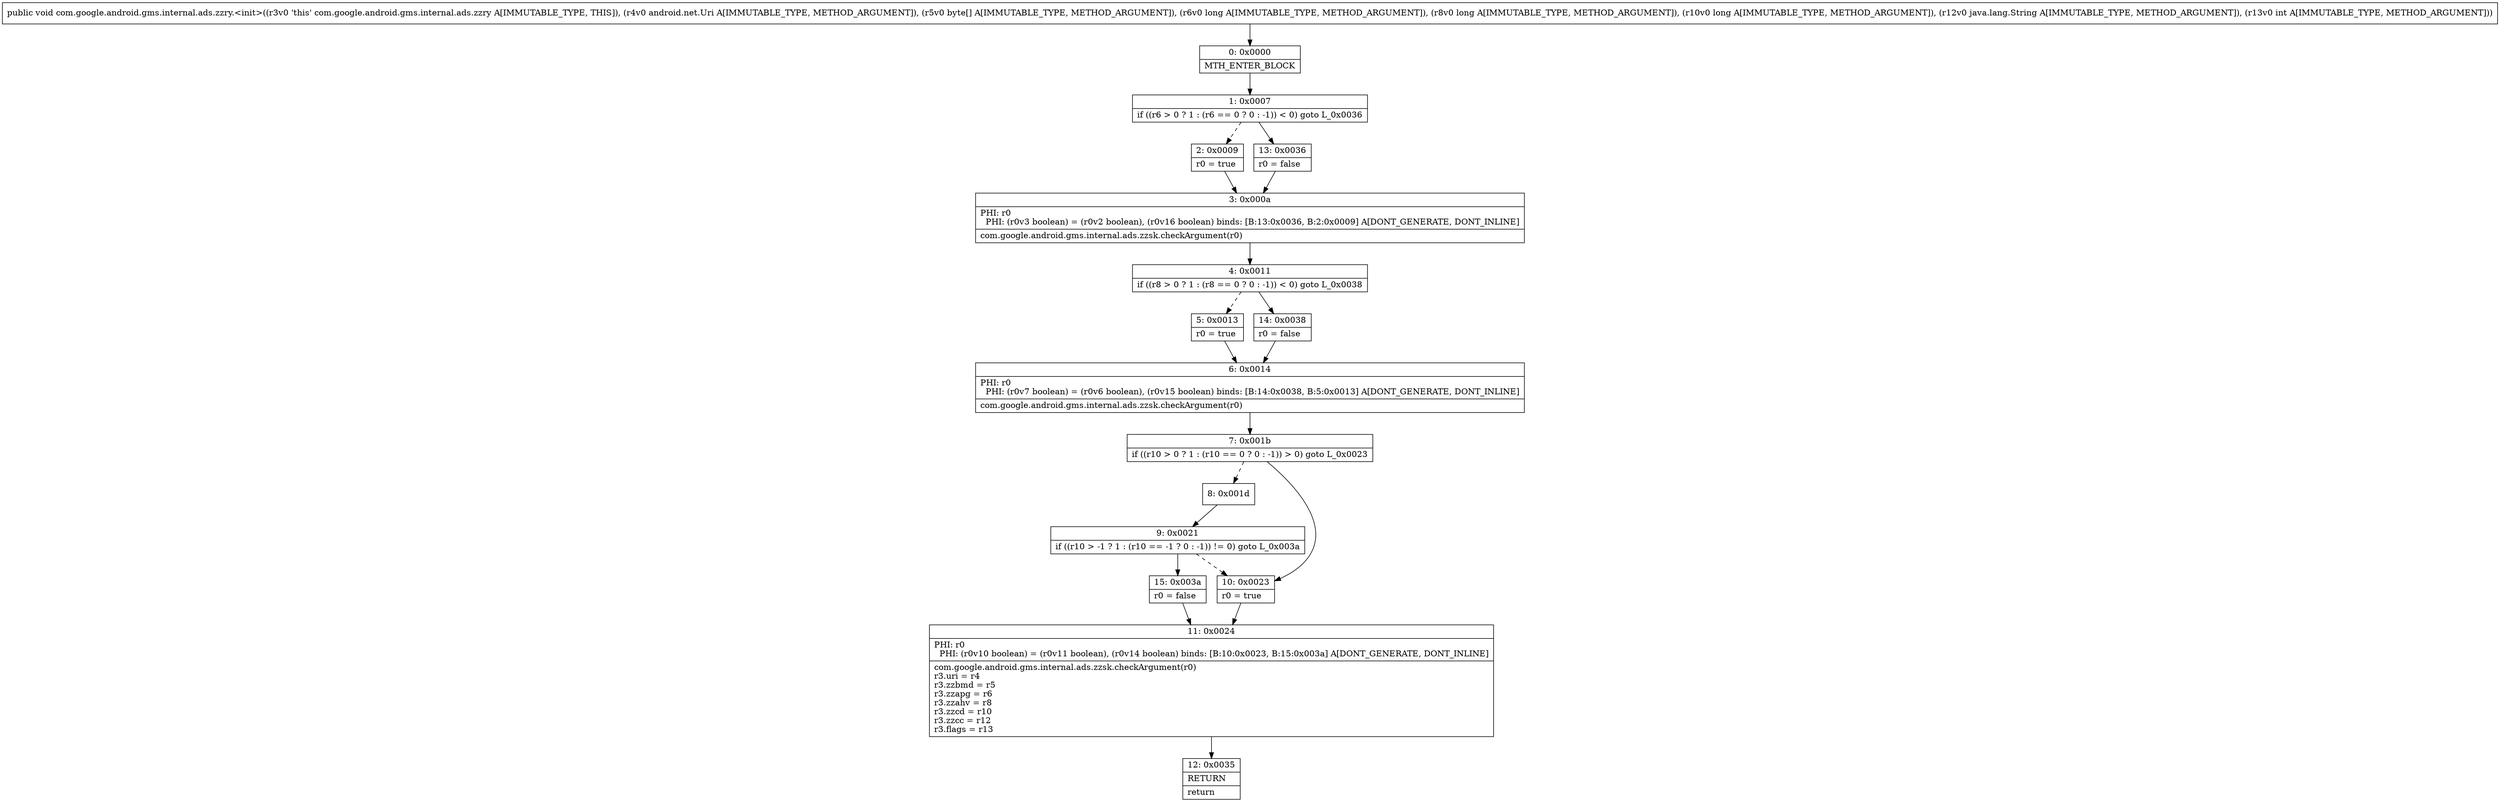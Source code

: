 digraph "CFG forcom.google.android.gms.internal.ads.zzry.\<init\>(Landroid\/net\/Uri;[BJJJLjava\/lang\/String;I)V" {
Node_0 [shape=record,label="{0\:\ 0x0000|MTH_ENTER_BLOCK\l}"];
Node_1 [shape=record,label="{1\:\ 0x0007|if ((r6 \> 0 ? 1 : (r6 == 0 ? 0 : \-1)) \< 0) goto L_0x0036\l}"];
Node_2 [shape=record,label="{2\:\ 0x0009|r0 = true\l}"];
Node_3 [shape=record,label="{3\:\ 0x000a|PHI: r0 \l  PHI: (r0v3 boolean) = (r0v2 boolean), (r0v16 boolean) binds: [B:13:0x0036, B:2:0x0009] A[DONT_GENERATE, DONT_INLINE]\l|com.google.android.gms.internal.ads.zzsk.checkArgument(r0)\l}"];
Node_4 [shape=record,label="{4\:\ 0x0011|if ((r8 \> 0 ? 1 : (r8 == 0 ? 0 : \-1)) \< 0) goto L_0x0038\l}"];
Node_5 [shape=record,label="{5\:\ 0x0013|r0 = true\l}"];
Node_6 [shape=record,label="{6\:\ 0x0014|PHI: r0 \l  PHI: (r0v7 boolean) = (r0v6 boolean), (r0v15 boolean) binds: [B:14:0x0038, B:5:0x0013] A[DONT_GENERATE, DONT_INLINE]\l|com.google.android.gms.internal.ads.zzsk.checkArgument(r0)\l}"];
Node_7 [shape=record,label="{7\:\ 0x001b|if ((r10 \> 0 ? 1 : (r10 == 0 ? 0 : \-1)) \> 0) goto L_0x0023\l}"];
Node_8 [shape=record,label="{8\:\ 0x001d}"];
Node_9 [shape=record,label="{9\:\ 0x0021|if ((r10 \> \-1 ? 1 : (r10 == \-1 ? 0 : \-1)) != 0) goto L_0x003a\l}"];
Node_10 [shape=record,label="{10\:\ 0x0023|r0 = true\l}"];
Node_11 [shape=record,label="{11\:\ 0x0024|PHI: r0 \l  PHI: (r0v10 boolean) = (r0v11 boolean), (r0v14 boolean) binds: [B:10:0x0023, B:15:0x003a] A[DONT_GENERATE, DONT_INLINE]\l|com.google.android.gms.internal.ads.zzsk.checkArgument(r0)\lr3.uri = r4\lr3.zzbmd = r5\lr3.zzapg = r6\lr3.zzahv = r8\lr3.zzcd = r10\lr3.zzcc = r12\lr3.flags = r13\l}"];
Node_12 [shape=record,label="{12\:\ 0x0035|RETURN\l|return\l}"];
Node_13 [shape=record,label="{13\:\ 0x0036|r0 = false\l}"];
Node_14 [shape=record,label="{14\:\ 0x0038|r0 = false\l}"];
Node_15 [shape=record,label="{15\:\ 0x003a|r0 = false\l}"];
MethodNode[shape=record,label="{public void com.google.android.gms.internal.ads.zzry.\<init\>((r3v0 'this' com.google.android.gms.internal.ads.zzry A[IMMUTABLE_TYPE, THIS]), (r4v0 android.net.Uri A[IMMUTABLE_TYPE, METHOD_ARGUMENT]), (r5v0 byte[] A[IMMUTABLE_TYPE, METHOD_ARGUMENT]), (r6v0 long A[IMMUTABLE_TYPE, METHOD_ARGUMENT]), (r8v0 long A[IMMUTABLE_TYPE, METHOD_ARGUMENT]), (r10v0 long A[IMMUTABLE_TYPE, METHOD_ARGUMENT]), (r12v0 java.lang.String A[IMMUTABLE_TYPE, METHOD_ARGUMENT]), (r13v0 int A[IMMUTABLE_TYPE, METHOD_ARGUMENT])) }"];
MethodNode -> Node_0;
Node_0 -> Node_1;
Node_1 -> Node_2[style=dashed];
Node_1 -> Node_13;
Node_2 -> Node_3;
Node_3 -> Node_4;
Node_4 -> Node_5[style=dashed];
Node_4 -> Node_14;
Node_5 -> Node_6;
Node_6 -> Node_7;
Node_7 -> Node_8[style=dashed];
Node_7 -> Node_10;
Node_8 -> Node_9;
Node_9 -> Node_10[style=dashed];
Node_9 -> Node_15;
Node_10 -> Node_11;
Node_11 -> Node_12;
Node_13 -> Node_3;
Node_14 -> Node_6;
Node_15 -> Node_11;
}

